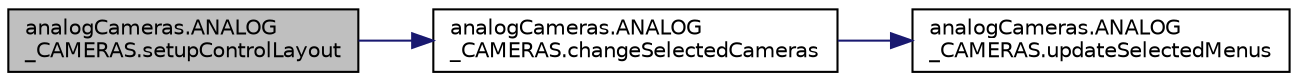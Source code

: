 digraph "analogCameras.ANALOG_CAMERAS.setupControlLayout"
{
 // LATEX_PDF_SIZE
  edge [fontname="Helvetica",fontsize="10",labelfontname="Helvetica",labelfontsize="10"];
  node [fontname="Helvetica",fontsize="10",shape=record];
  rankdir="LR";
  Node1 [label="analogCameras.ANALOG\l_CAMERAS.setupControlLayout",height=0.2,width=0.4,color="black", fillcolor="grey75", style="filled", fontcolor="black",tooltip="CONTROL PANEL TAB ###."];
  Node1 -> Node2 [color="midnightblue",fontsize="10",style="solid",fontname="Helvetica"];
  Node2 [label="analogCameras.ANALOG\l_CAMERAS.changeSelectedCameras",height=0.2,width=0.4,color="black", fillcolor="white", style="filled",URL="$classanalog_cameras_1_1_a_n_a_l_o_g___c_a_m_e_r_a_s.html#a7457fcd633cbf1b6389fe577578d29bf",tooltip=" "];
  Node2 -> Node3 [color="midnightblue",fontsize="10",style="solid",fontname="Helvetica"];
  Node3 [label="analogCameras.ANALOG\l_CAMERAS.updateSelectedMenus",height=0.2,width=0.4,color="black", fillcolor="white", style="filled",URL="$classanalog_cameras_1_1_a_n_a_l_o_g___c_a_m_e_r_a_s.html#aac2d5e5f7c1b4d3ea0a632f5eed89585",tooltip=" "];
}
